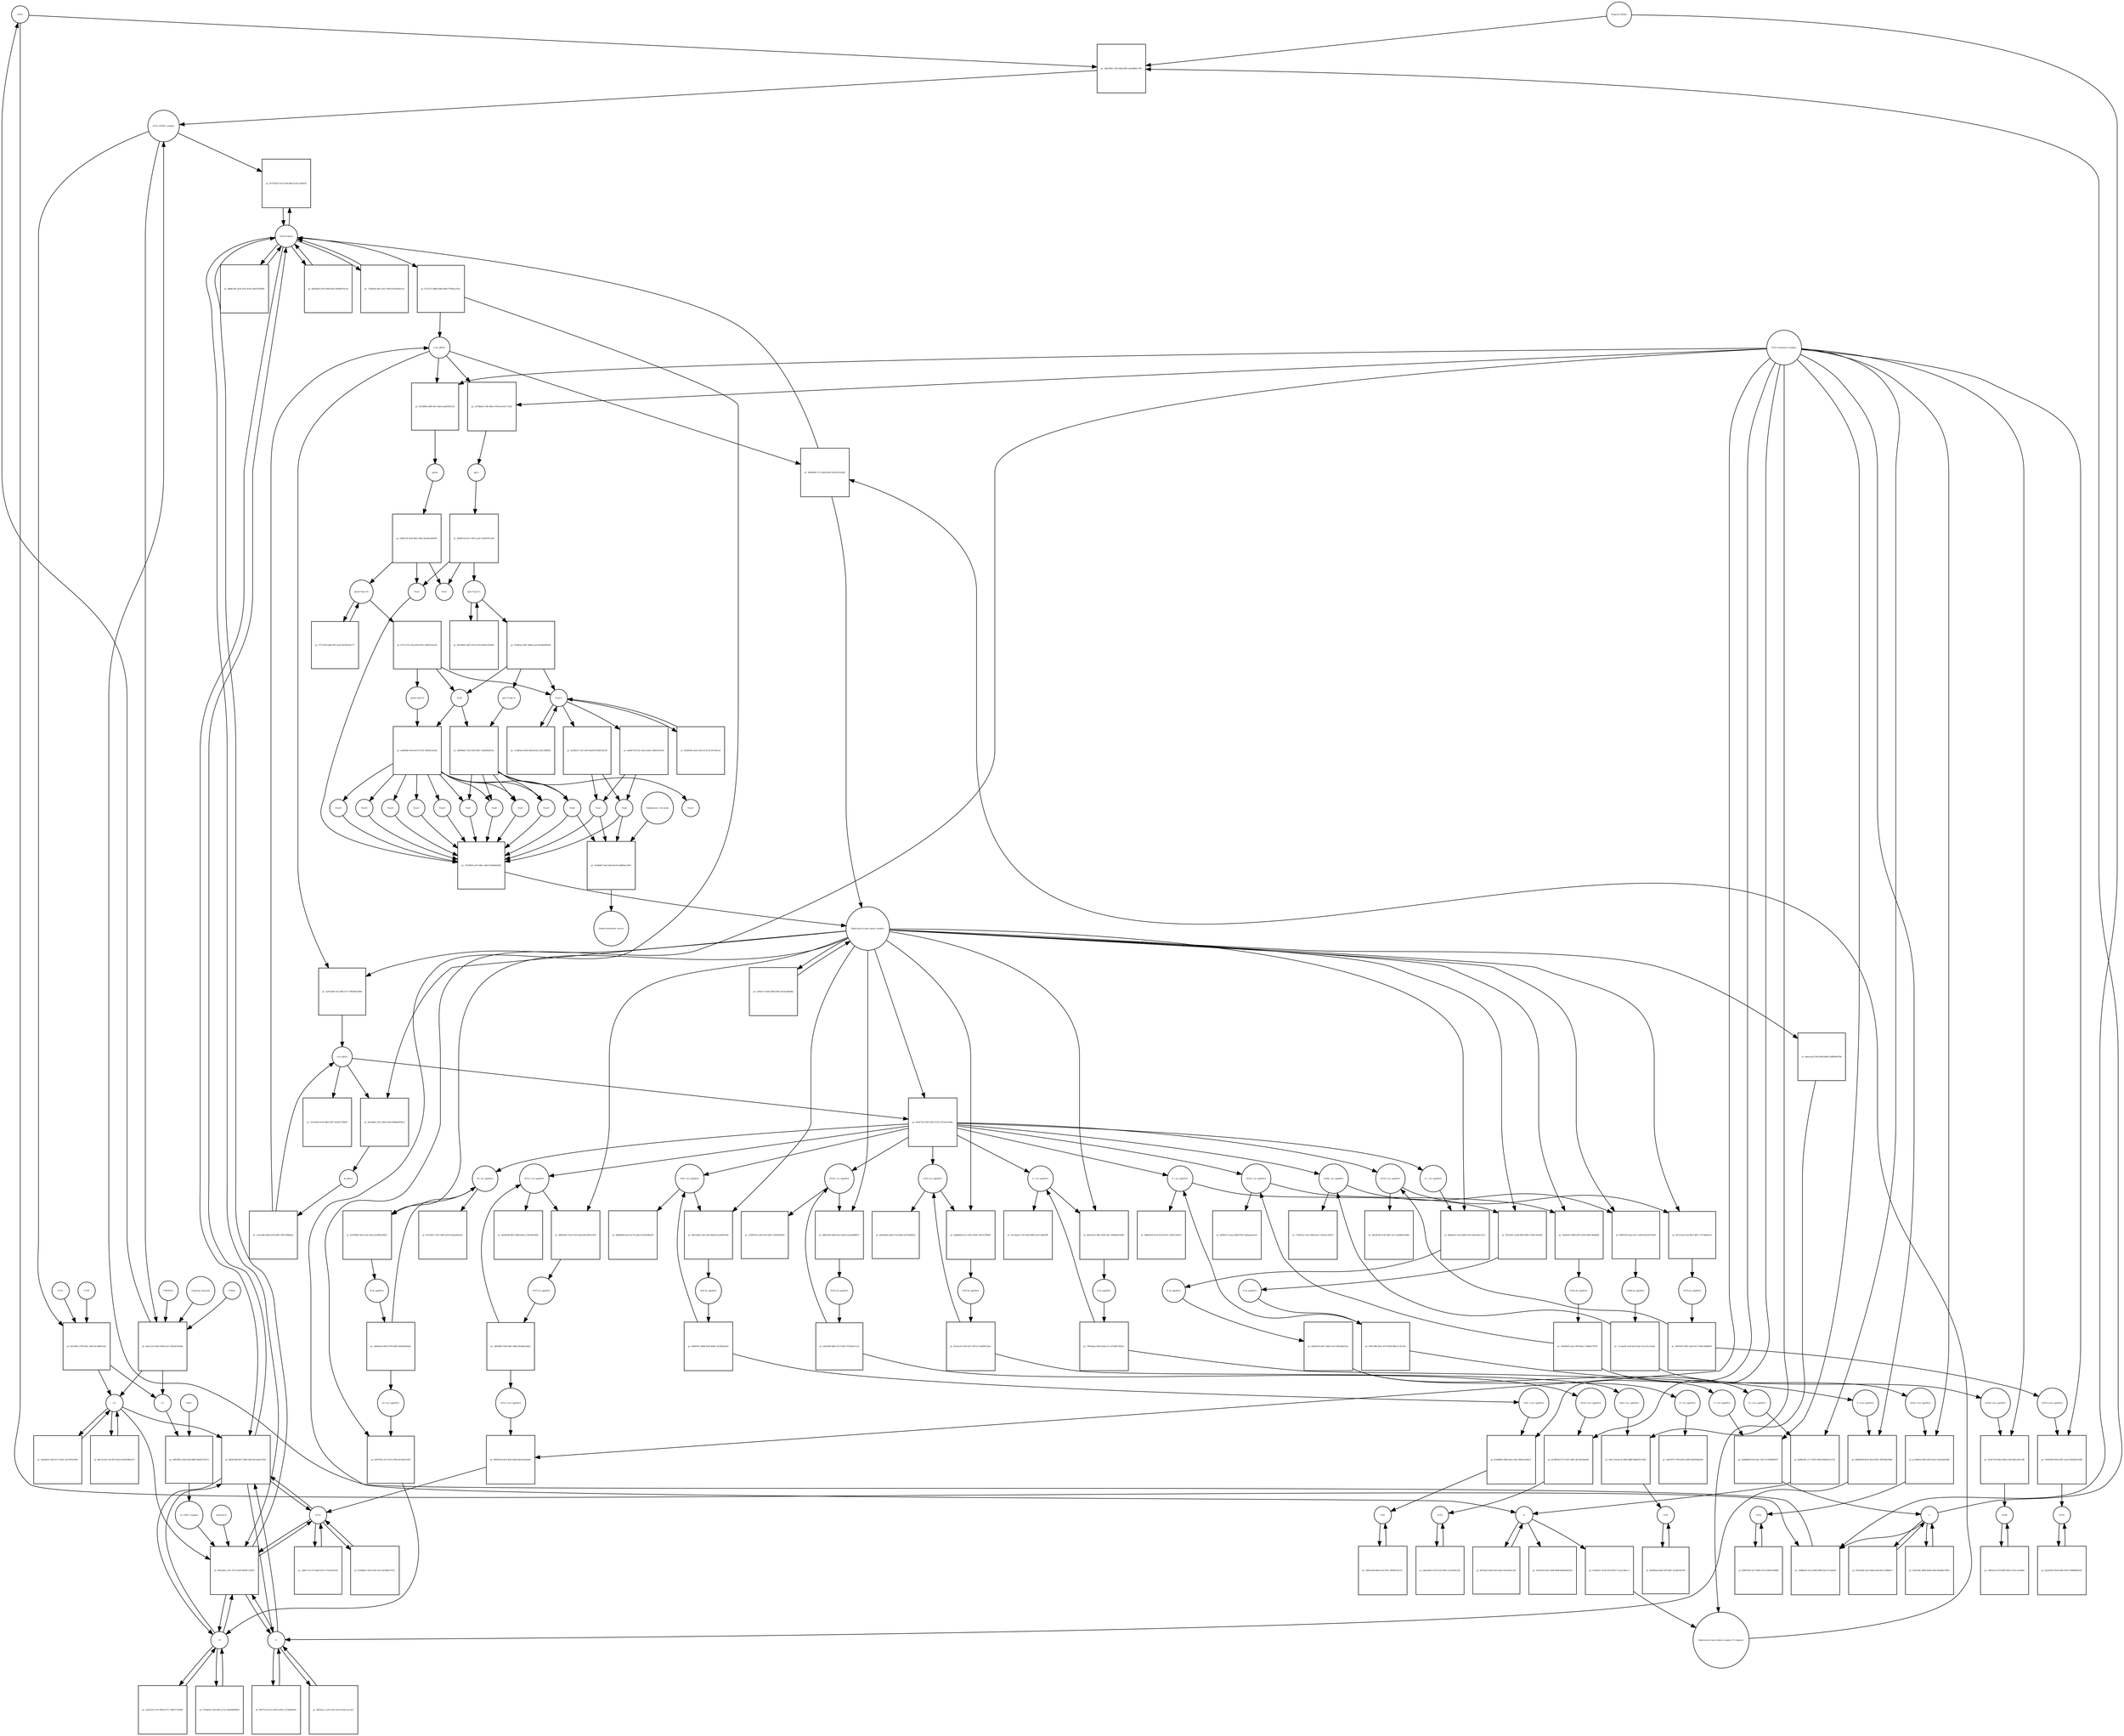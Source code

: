 strict digraph  {
ACE2 [annotation="", bipartite=0, cls=macromolecule, fontsize=4, label=ACE2, shape=circle];
"pr_5db31892-13b5-46bd-8f91-4ab5db65c789" [annotation="", bipartite=1, cls=process, fontsize=4, label="pr_5db31892-13b5-46bd-8f91-4ab5db65c789", shape=square];
"ACE2_SPIKE complex" [annotation="", bipartite=0, cls=complex, fontsize=4, label="ACE2_SPIKE complex", shape=circle];
"Heparan sulfate" [annotation="urn_miriam_obo.chebi_CHEBI%3A28815", bipartite=0, cls="simple chemical", fontsize=4, label="Heparan sulfate", shape=circle];
S [annotation=urn_miriam_uniprot_P0DTC2, bipartite=0, cls=macromolecule, fontsize=4, label=S, shape=circle];
Nucleocapsid [annotation="urn_miriam_obo.go_GO%3A0019013", bipartite=0, cls=complex, fontsize=4, label=Nucleocapsid, shape=circle];
"pr_437392e9-7e14-476d-b8a9-0cdc15e46cf4" [annotation="", bipartite=1, cls=process, fontsize=4, label="pr_437392e9-7e14-476d-b8a9-0cdc15e46cf4", shape=square];
"pr_f43c50b1-2799-4f4c-a4ff-83c28f5b7ae0" [annotation="", bipartite=1, cls=process, fontsize=4, label="pr_f43c50b1-2799-4f4c-a4ff-83c28f5b7ae0", shape=square];
S2 [annotation=urn_miriam_interpro_IPR002552, bipartite=0, cls=macromolecule, fontsize=4, label=S2, shape=circle];
CTSB [annotation="", bipartite=0, cls=macromolecule, fontsize=4, label=CTSB, shape=circle];
CTSL [annotation="", bipartite=0, cls=macromolecule, fontsize=4, label=CTSL, shape=circle];
S1 [annotation=urn_miriam_interpro_IPR002551, bipartite=0, cls=macromolecule, fontsize=4, label=S1, shape=circle];
"pr_74896a26-5e52-4949-9098-eba71ce44d39" [annotation="", bipartite=1, cls=process, fontsize=4, label="pr_74896a26-5e52-4949-9098-eba71ce44d39", shape=square];
"pr_039ce8ee-1207-4735-92e0-8909fc7292f5" [annotation="", bipartite=1, cls=process, fontsize=4, label="pr_039ce8ee-1207-4735-92e0-8909fc7292f5", shape=square];
cholesterol [annotation="urn_miriam_obo.chebi_CHEBI%3A16113", bipartite=0, cls="simple chemical", fontsize=4, label=cholesterol, shape=circle];
"S1_NRP1 complex" [annotation="", bipartite=0, cls=complex, fontsize=4, label="S1_NRP1 complex", shape=circle];
E [annotation=urn_miriam_uniprot_P0DTC4, bipartite=0, cls=macromolecule, fontsize=4, label=E, shape=circle];
M [annotation=urn_miriam_uniprot_P0DTC5, bipartite=0, cls=macromolecule, fontsize=4, label=M, shape=circle];
Orf7a [annotation=urn_miriam_uniprot_P0DTC7, bipartite=0, cls=macromolecule, fontsize=4, label=Orf7a, shape=circle];
"pr_f7e7cf73-4866-4f89-a84d-57f981ac67ec" [annotation="", bipartite=1, cls=process, fontsize=4, label="pr_f7e7cf73-4866-4f89-a84d-57f981ac67ec", shape=square];
"(+)ss gRNA" [annotation=urn_miriam_refseq_NC_045512, bipartite=0, cls="nucleic acid feature", fontsize=4, label="(+)ss gRNA", shape=circle];
N [annotation=urn_miriam_uniprot_P0DTC9, bipartite=0, cls="macromolecule multimer", fontsize=4, label=N, shape=circle];
"pr_6fd26285-a97d-4f69-b5d2-0f2bb9192c3d" [annotation="", bipartite=1, cls=process, fontsize=4, label="pr_6fd26285-a97d-4f69-b5d2-0f2bb9192c3d", shape=square];
"pr_715bf50e-6bf1-4a5c-9059-0cdf2dd5ecd1" [annotation="", bipartite=1, cls=process, fontsize=4, label="pr_715bf50e-6bf1-4a5c-9059-0cdf2dd5ecd1", shape=square];
"pr_361921d3-6021-484f-88d4-68efbe8f291e" [annotation="", bipartite=1, cls=process, fontsize=4, label="pr_361921d3-6021-484f-88d4-68efbe8f291e", shape=square];
"pr_f0f14aef-a954-45e5-b4a0-f03ea93ec1df" [annotation="", bipartite=1, cls=process, fontsize=4, label="pr_f0f14aef-a954-45e5-b4a0-f03ea93ec1df", shape=square];
"N (+)ss sgmRNA" [annotation=urn_miriam_ncbigene_43740575, bipartite=0, cls="nucleic acid feature", fontsize=4, label="N (+)ss sgmRNA", shape=circle];
"pr_b200a381-cc73-4d75-9b44-84df3ee1e125" [annotation="", bipartite=1, cls=process, fontsize=4, label="pr_b200a381-cc73-4d75-9b44-84df3ee1e125", shape=square];
"Host translation complex" [annotation="urn_miriam_obo.go_GO%3A0070992", bipartite=0, cls=complex, fontsize=4, label="Host translation complex", shape=circle];
"pr_9d8bc30a-3d79-432a-8c4d-1b053259f56f" [annotation="", bipartite=1, cls=process, fontsize=4, label="pr_9d8bc30a-3d79-432a-8c4d-1b053259f56f", shape=square];
"pr_92eac23a-5bb2-4658-adc5-450a4f1be94b" [annotation="", bipartite=1, cls=process, fontsize=4, label="pr_92eac23a-5bb2-4658-adc5-450a4f1be94b", shape=square];
FURIN [annotation="", bipartite=0, cls=macromolecule, fontsize=4, label=FURIN, shape=circle];
TMPRSS2 [annotation="", bipartite=0, cls=macromolecule, fontsize=4, label=TMPRSS2, shape=circle];
"Camostat mesylate" [annotation="urn_miriam_pubchem.compound_2536", bipartite=0, cls="simple chemical", fontsize=4, label="Camostat mesylate", shape=circle];
"pr_9eadad31-93af-417c-b03c-30c397b1e60f" [annotation="", bipartite=1, cls=process, fontsize=4, label="pr_9eadad31-93af-417c-b03c-30c397b1e60f", shape=square];
"Replication transcription complex_N oligomer" [annotation="", bipartite=0, cls=complex, fontsize=4, label="Replication transcription complex_N oligomer", shape=circle];
"pr_369d0ad0-3715-4b58-891f-d50214333a49" [annotation="", bipartite=1, cls=process, fontsize=4, label="pr_369d0ad0-3715-4b58-891f-d50214333a49", shape=square];
"Replication transcription complex" [annotation="", bipartite=0, cls=complex, fontsize=4, label="Replication transcription complex", shape=circle];
"pr_d424104b-9e37-4981-82ed-8e14a2cf15b3" [annotation="", bipartite=1, cls=process, fontsize=4, label="pr_d424104b-9e37-4981-82ed-8e14a2cf15b3", shape=square];
"pr_86c31c44-1c0f-4972-8a10-abf3556bc413" [annotation="", bipartite=1, cls=process, fontsize=4, label="pr_86c31c44-1c0f-4972-8a10-abf3556bc413", shape=square];
"pp1a Nsp3-11" [annotation=urn_miriam_uniprot_P0DTC1, bipartite=0, cls=macromolecule, fontsize=4, label="pp1a Nsp3-11", shape=circle];
"pr_053bf3a7-bdf7-4896-aaa4-64540a64f500" [annotation="", bipartite=1, cls=process, fontsize=4, label="pr_053bf3a7-bdf7-4896-aaa4-64540a64f500", shape=square];
"pp1a Nsp6-11" [annotation=urn_miriam_uniprot_P0DTC1, bipartite=0, cls=macromolecule, fontsize=4, label="pp1a Nsp6-11", shape=circle];
"Nsp3-4" [annotation="urn_miriam_ncbiprotein_YP_009725299|urn_miriam_ncbiprotein_YP_009725300", bipartite=0, cls=macromolecule, fontsize=4, label="Nsp3-4", shape=circle];
Nsp5 [annotation=urn_miriam_ncbiprotein_YP_009725301, bipartite=0, cls="macromolecule multimer", fontsize=4, label=Nsp5, shape=circle];
"Endoplasmic reticulum" [annotation="urn_miriam_obo.go_GO%3A0005783", bipartite=0, cls=complex, fontsize=4, label="Endoplasmic reticulum", shape=circle];
"pr_1f3db9d7-54af-4403-8e70-de6856a12947" [annotation="", bipartite=1, cls=process, fontsize=4, label="pr_1f3db9d7-54af-4403-8e70-de6856a12947", shape=square];
"Double-membrane vesicle" [annotation="urn_miriam_obo.go_GO%3A0039718", bipartite=0, cls=complex, fontsize=4, label="Double-membrane vesicle", shape=circle];
Nsp4 [annotation=urn_miriam_ncbiprotein_YP_009725300, bipartite=0, cls=macromolecule, fontsize=4, label=Nsp4, shape=circle];
Nsp3 [annotation=urn_miriam_ncbiprotein_YP_009725299, bipartite=0, cls=macromolecule, fontsize=4, label=Nsp3, shape=circle];
Nsp6 [annotation=urn_miriam_ncbiprotein_YP_009725302, bipartite=0, cls=macromolecule, fontsize=4, label=Nsp6, shape=circle];
"pr_b4c6b991-6697-4783-b318-d820c5f54491" [annotation="", bipartite=1, cls=process, fontsize=4, label="pr_b4c6b991-6697-4783-b318-d820c5f54491", shape=square];
"pr_643eb90e-9a5e-45fe-9c3f-9a516799ceef" [annotation="", bipartite=1, cls=process, fontsize=4, label="pr_643eb90e-9a5e-45fe-9c3f-9a516799ceef", shape=square];
"pp1ab Nsp3-16" [annotation=urn_miriam_uniprot_P0DTD1, bipartite=0, cls=macromolecule, fontsize=4, label="pp1ab Nsp3-16", shape=circle];
"pr_7f77cd28-6e8b-4ff3-ae4f-9b7d02e61177" [annotation="", bipartite=1, cls=process, fontsize=4, label="pr_7f77cd28-6e8b-4ff3-ae4f-9b7d02e61177", shape=square];
"pr_971c2733-1e9a-4f29-93e1-5dff19c0ca03" [annotation="", bipartite=1, cls=process, fontsize=4, label="pr_971c2733-1e9a-4f29-93e1-5dff19c0ca03", shape=square];
"pp1ab nsp6-16" [annotation=urn_miriam_uniprot_P0DTD1, bipartite=0, cls=macromolecule, fontsize=4, label="pp1ab nsp6-16", shape=circle];
"pr_e24e3222-e7ef-404b-b737-748b7171b064" [annotation="", bipartite=1, cls=process, fontsize=4, label="pr_e24e3222-e7ef-404b-b737-748b7171b064", shape=square];
"pr_f9075c61-611c-4435-ac86-c1c536bab816" [annotation="", bipartite=1, cls=process, fontsize=4, label="pr_f9075c61-611c-4435-ac86-c1c536bab816", shape=square];
"pr_f0416e8c-6068-4668-a644-083d66c359f5" [annotation="", bipartite=1, cls=process, fontsize=4, label="pr_f0416e8c-6068-4668-a644-083d66c359f5", shape=square];
"pr_f7eb4933-c9af-49cb-a71e-a0a604f80d59" [annotation="", bipartite=1, cls=process, fontsize=4, label="pr_f7eb4933-c9af-49cb-a71e-a0a604f80d59", shape=square];
"pr_9b03eecc-c241-4cbc-b3c9-dcdec5cac0e7" [annotation="", bipartite=1, cls=process, fontsize=4, label="pr_9b03eecc-c241-4cbc-b3c9-dcdec5cac0e7", shape=square];
"pr_f2b1624b-2a01-40de-bcfd-bd7c149480c7" [annotation="", bipartite=1, cls=process, fontsize=4, label="pr_f2b1624b-2a01-40de-bcfd-bd7c149480c7", shape=square];
"pr_cb0fc7c4-c57f-4ba9-8151-e74cef03d7ed" [annotation="", bipartite=1, cls=process, fontsize=4, label="pr_cb0fc7c4-c57f-4ba9-8151-e74cef03d7ed", shape=square];
Orf6 [annotation=urn_miriam_uniprot_P0DTC6, bipartite=0, cls=macromolecule, fontsize=4, label=Orf6, shape=circle];
"pr_3995aa9d-96fd-4ce0-87dc-386407e0a72c" [annotation="", bipartite=1, cls=process, fontsize=4, label="pr_3995aa9d-96fd-4ce0-87dc-386407e0a72c", shape=square];
Orf3a [annotation=urn_miriam_uniprot_P0DTC3, bipartite=0, cls=macromolecule, fontsize=4, label=Orf3a, shape=circle];
"pr_b0f697d8-3227-4f68-a578-e566a67b88df" [annotation="", bipartite=1, cls=process, fontsize=4, label="pr_b0f697d8-3227-4f68-a578-e566a67b88df", shape=square];
Orf8 [annotation=urn_miriam_uniprot_P0DTC8, bipartite=0, cls=macromolecule, fontsize=4, label=Orf8, shape=circle];
"pr_4b2d85ad-4d2f-42ff-8b07-b1edfcfb190f" [annotation="", bipartite=1, cls=process, fontsize=4, label="pr_4b2d85ad-4d2f-42ff-8b07-b1edfcfb190f", shape=square];
Orf9b [annotation=urn_miriam_uniprot_P0DTD2, bipartite=0, cls=macromolecule, fontsize=4, label=Orf9b, shape=circle];
"pr_7dffa0a2-6278-4083-9423-e301c22a046e" [annotation="", bipartite=1, cls=process, fontsize=4, label="pr_7dffa0a2-6278-4083-9423-e301c22a046e", shape=square];
Orf14 [annotation=urn_miriam_uniprot_P0DTD3, bipartite=0, cls=macromolecule, fontsize=4, label=Orf14, shape=circle];
"pr_ddea9582-e720-415f-90d3-c3163e9fc43b" [annotation="", bipartite=1, cls=process, fontsize=4, label="pr_ddea9582-e720-415f-90d3-c3163e9fc43b", shape=square];
Orf7b [annotation=urn_miriam_uniprot_P0DTD8, bipartite=0, cls=macromolecule, fontsize=4, label=Orf7b, shape=circle];
"pr_9a2b3016-05e8-438e-991b-7b968f883e81" [annotation="", bipartite=1, cls=process, fontsize=4, label="pr_9a2b3016-05e8-438e-991b-7b968f883e81", shape=square];
"pr_016884a7-1820-4105-921e-df38d0537072" [annotation="", bipartite=1, cls=process, fontsize=4, label="pr_016884a7-1820-4105-921e-df38d0537072", shape=square];
"M (+)ss sgmRNA" [annotation="", bipartite=0, cls="nucleic acid feature", fontsize=4, label="M (+)ss sgmRNA", shape=circle];
"pr_4eff7043-cb7c-41f1-b700-a67e6bc1fa65" [annotation="", bipartite=1, cls=process, fontsize=4, label="pr_4eff7043-cb7c-41f1-b700-a67e6bc1fa65", shape=square];
"E (+)ss sgmRNA" [annotation="", bipartite=0, cls="nucleic acid feature", fontsize=4, label="E (+)ss sgmRNA", shape=circle];
"pr_049d509d-6b33-46a3-8631-5897b9a29b4f" [annotation="", bipartite=1, cls=process, fontsize=4, label="pr_049d509d-6b33-46a3-8631-5897b9a29b4f", shape=square];
"S (+)ss sgmRNA" [annotation="", bipartite=0, cls="nucleic acid feature", fontsize=4, label="S (+)ss sgmRNA", shape=circle];
"pr_20a8bb69-f164-4dcc-8475-01369d4ff870" [annotation="", bipartite=1, cls=process, fontsize=4, label="pr_20a8bb69-f164-4dcc-8475-01369d4ff870", shape=square];
"Orf7a (+)ss sgmRNA" [annotation="", bipartite=0, cls="nucleic acid feature", fontsize=4, label="Orf7a (+)ss sgmRNA", shape=circle];
"pr_0f05b763-a625-4641-86ad-b0ee01a6a400" [annotation="", bipartite=1, cls=process, fontsize=4, label="pr_0f05b763-a625-4641-86ad-b0ee01a6a400", shape=square];
"Orf6  (+)ss sgmRNA" [annotation="", bipartite=0, cls="nucleic acid feature", fontsize=4, label="Orf6  (+)ss sgmRNA", shape=circle];
"pr_6cddf88e-e89b-45ae-a04c-89b3a105bec1" [annotation="", bipartite=1, cls=process, fontsize=4, label="pr_6cddf88e-e89b-45ae-a04c-89b3a105bec1", shape=square];
"Orf3a (+)ss sgmRNA" [annotation="", bipartite=0, cls="nucleic acid feature", fontsize=4, label="Orf3a (+)ss sgmRNA", shape=circle];
"pr_ec546d32-0d55-4f25-bc5e-252ae9dcf8a8" [annotation="", bipartite=1, cls=process, fontsize=4, label="pr_ec546d32-0d55-4f25-bc5e-252ae9dcf8a8", shape=square];
"Orf8 (+)ss sgmRNA" [annotation="", bipartite=0, cls="nucleic acid feature", fontsize=4, label="Orf8 (+)ss sgmRNA", shape=circle];
"pr_2de11c9a-bc22-40bf-9d88-508e832110d5" [annotation="", bipartite=1, cls=process, fontsize=4, label="pr_2de11c9a-bc22-40bf-9d88-508e832110d5", shape=square];
"Orf9b (+)ss sgmRNA" [annotation="", bipartite=0, cls="nucleic acid feature", fontsize=4, label="Orf9b (+)ss sgmRNA", shape=circle];
"pr_3a5b7725-85b3-4582-a104-d58ca49c10ff" [annotation="", bipartite=1, cls=process, fontsize=4, label="pr_3a5b7725-85b3-4582-a104-d58ca49c10ff", shape=square];
"Orf14 (+)ss sgmRNA" [annotation="", bipartite=0, cls="nucleic acid feature", fontsize=4, label="Orf14 (+)ss sgmRNA", shape=circle];
"pr_dc399243-f175-4247-9d01-de15d31ba04b" [annotation="", bipartite=1, cls=process, fontsize=4, label="pr_dc399243-f175-4247-9d01-de15d31ba04b", shape=square];
"Orf7b (+)ss sgmRNA" [annotation="", bipartite=0, cls="nucleic acid feature", fontsize=4, label="Orf7b (+)ss sgmRNA", shape=circle];
"pr_7e663628-916b-4387-aa55-d35300a16368" [annotation="", bipartite=1, cls=process, fontsize=4, label="pr_7e663628-916b-4387-aa55-d35300a16368", shape=square];
"(-)ss gRNA" [annotation=urn_miriam_refseq_NC_045512, bipartite=0, cls="nucleic acid feature", fontsize=4, label="(-)ss gRNA", shape=circle];
"pr_1521eb30-0c44-4dba-9997-9a3b13700487" [annotation="", bipartite=1, cls=process, fontsize=4, label="pr_1521eb30-0c44-4dba-9997-9a3b13700487", shape=square];
"pr_9c00a611-9e30-47fe-bf18-7e1a2ca6bcc3" [annotation="", bipartite=1, cls=process, fontsize=4, label="pr_9c00a611-9e30-47fe-bf18-7e1a2ca6bcc3", shape=square];
"pr_ae9103d6-1b13-4ff2-9171-9f82bf4e399d" [annotation="", bipartite=1, cls=process, fontsize=4, label="pr_ae9103d6-1b13-4ff2-9171-9f82bf4e399d", shape=square];
"M (-)ss sgmRNA" [annotation=urn_miriam_ncbigene_43740571, bipartite=0, cls="nucleic acid feature", fontsize=4, label="M (-)ss sgmRNA", shape=circle];
"pr_b7e52811-7b13-44f6-a616-92abe2f4aa01" [annotation="", bipartite=1, cls=process, fontsize=4, label="pr_b7e52811-7b13-44f6-a616-92abe2f4aa01", shape=square];
"E (-)ss sgmRNA" [annotation=urn_miriam_ncbigene_43740570, bipartite=0, cls="nucleic acid feature", fontsize=4, label="E (-)ss sgmRNA", shape=circle];
"pr_9b842a04-d37d-4120-997e-524f513509cf" [annotation="", bipartite=1, cls=process, fontsize=4, label="pr_9b842a04-d37d-4120-997e-524f513509cf", shape=square];
"S (-)ss sgmRNA" [annotation="", bipartite=0, cls="nucleic acid feature", fontsize=4, label="S (-)ss sgmRNA", shape=circle];
"pr_e0c26ad3-1144-4d36-8d8d-24a7c4bbf780" [annotation="", bipartite=1, cls=process, fontsize=4, label="pr_e0c26ad3-1144-4d36-8d8d-24a7c4bbf780", shape=square];
"Orf7a (-)ss sgmRNA" [annotation="", bipartite=0, cls="nucleic acid feature", fontsize=4, label="Orf7a (-)ss sgmRNA", shape=circle];
"pr_4d19b2d9-8f52-4d58-be4e-a72b930a3842" [annotation="", bipartite=1, cls=process, fontsize=4, label="pr_4d19b2d9-8f52-4d58-be4e-a72b930a3842", shape=square];
"Orf6 (-)ss sgmRNA" [annotation="", bipartite=0, cls="nucleic acid feature", fontsize=4, label="Orf6 (-)ss sgmRNA", shape=circle];
"pr_d6b884d0-bea0-4a70-aa0b-54145e98b328" [annotation="", bipartite=1, cls=process, fontsize=4, label="pr_d6b884d0-bea0-4a70-aa0b-54145e98b328", shape=square];
"Orf3a (-)ss sgmRNA" [annotation="", bipartite=0, cls="nucleic acid feature", fontsize=4, label="Orf3a (-)ss sgmRNA", shape=circle];
"pr_ed90e571-eeee-4868-878c-be6baaa5ec6f" [annotation="", bipartite=1, cls=process, fontsize=4, label="pr_ed90e571-eeee-4868-878c-be6baaa5ec6f", shape=square];
"Orf8 (-)ss sgmRNA" [annotation="", bipartite=0, cls="nucleic acid feature", fontsize=4, label="Orf8 (-)ss sgmRNA", shape=circle];
"pr_844e0dd4-aba8-47a6-8fa8-af1f23bd5fa5" [annotation="", bipartite=1, cls=process, fontsize=4, label="pr_844e0dd4-aba8-47a6-8fa8-af1f23bd5fa5", shape=square];
"Orf9b (-)ss sgmRNA" [annotation="", bipartite=0, cls="nucleic acid feature", fontsize=4, label="Orf9b (-)ss sgmRNA", shape=circle];
"pr_77a85321-c42e-494d-8ac1-23b1aec43427" [annotation="", bipartite=1, cls=process, fontsize=4, label="pr_77a85321-c42e-494d-8ac1-23b1aec43427", shape=square];
"Orf14 (-)ss sgmRNA" [annotation="", bipartite=0, cls="nucleic acid feature", fontsize=4, label="Orf14 (-)ss sgmRNA", shape=circle];
"pr_a7b6b70e-ec94-4e5f-b2fb-7e40b1fbf285" [annotation="", bipartite=1, cls=process, fontsize=4, label="pr_a7b6b70e-ec94-4e5f-b2fb-7e40b1fbf285", shape=square];
"Orf7b (-)ss sgmRNA" [annotation="", bipartite=0, cls="nucleic acid feature", fontsize=4, label="Orf7b (-)ss sgmRNA", shape=circle];
"pr_38a39c68-5c46-4481-a1fc-6a4584e52d64" [annotation="", bipartite=1, cls=process, fontsize=4, label="pr_38a39c68-5c46-4481-a1fc-6a4584e52d64", shape=square];
"pr_dae4b8ae-352c-40a4-83a4-df9b4d5f3bcd" [annotation="", bipartite=1, cls=process, fontsize=4, label="pr_dae4b8ae-352c-40a4-83a4-df9b4d5f3bcd", shape=square];
"ds gRNA" [annotation=urn_miriam_refseq_NC_045512, bipartite=0, cls="nucleic acid feature", fontsize=4, label="ds gRNA", shape=circle];
"pr_fe978008-7d1b-412a-93a4-24c896359b57" [annotation="", bipartite=1, cls=process, fontsize=4, label="pr_fe978008-7d1b-412a-93a4-24c896359b57", shape=square];
"M ds sgmRNA" [annotation="", bipartite=0, cls="nucleic acid feature", fontsize=4, label="M ds sgmRNA", shape=circle];
"pr_90255b1c-ba28-4f92-8942-73841c901fd9" [annotation="", bipartite=1, cls=process, fontsize=4, label="pr_90255b1c-ba28-4f92-8942-73841c901fd9", shape=square];
"E ds sgmRNA" [annotation="", bipartite=0, cls="nucleic acid feature", fontsize=4, label="E ds sgmRNA", shape=circle];
"pr_b6c8c022-38e2-405f-a9ec-946db62169d2" [annotation="", bipartite=1, cls=process, fontsize=4, label="pr_b6c8c022-38e2-405f-a9ec-946db62169d2", shape=square];
"S ds sgmRNA" [annotation="", bipartite=0, cls="nucleic acid feature", fontsize=4, label="S ds sgmRNA", shape=circle];
"pr_480835d3-70cb-4103-9dad-8b138031e950" [annotation="", bipartite=1, cls=process, fontsize=4, label="pr_480835d3-70cb-4103-9dad-8b138031e950", shape=square];
"Orf7a ds sgmRNA" [annotation="", bipartite=0, cls="nucleic acid feature", fontsize=4, label="Orf7a ds sgmRNA", shape=circle];
"pr_4821da4b-134e-4efa-8d48-fe1ad549534b" [annotation="", bipartite=1, cls=process, fontsize=4, label="pr_4821da4b-134e-4efa-8d48-fe1ad549534b", shape=square];
"Orf6 ds sgmRNA" [annotation="", bipartite=0, cls="nucleic acid feature", fontsize=4, label="Orf6 ds sgmRNA", shape=circle];
"pr_35febc83-4098-4870-9250-d6d574b6b6df" [annotation="", bipartite=1, cls=process, fontsize=4, label="pr_35febc83-4098-4870-9250-d6d574b6b6df", shape=square];
"Orf3a ds sgmRNA" [annotation="", bipartite=0, cls="nucleic acid feature", fontsize=4, label="Orf3a ds sgmRNA", shape=circle];
"pr_ebddb4b2-bc15-4b3c-9b34-7bb7527f6b87" [annotation="", bipartite=1, cls=process, fontsize=4, label="pr_ebddb4b2-bc15-4b3c-9b34-7bb7527f6b87", shape=square];
"Orf8 ds sgmRNA" [annotation="", bipartite=0, cls="nucleic acid feature", fontsize=4, label="Orf8 ds sgmRNA", shape=circle];
"pr_00687b3f-e0aa-4e17-a606-fdcd3f750506" [annotation="", bipartite=1, cls=process, fontsize=4, label="pr_00687b3f-e0aa-4e17-a606-fdcd3f750506", shape=square];
"Orf9b ds sgmRNA" [annotation="", bipartite=0, cls="nucleic acid feature", fontsize=4, label="Orf9b ds sgmRNA", shape=circle];
"pr_66bf1094-deb8-44ce-8e60-5aa26b9d85f7" [annotation="", bipartite=1, cls=process, fontsize=4, label="pr_66bf1094-deb8-44ce-8e60-5aa26b9d85f7", shape=square];
"Orf14 ds sgmRNA" [annotation="", bipartite=0, cls="nucleic acid feature", fontsize=4, label="Orf14 ds sgmRNA", shape=circle];
"pr_bf15123e-fcb9-48a5-8f01-7cf73b406caf" [annotation="", bipartite=1, cls=process, fontsize=4, label="pr_bf15123e-fcb9-48a5-8f01-7cf73b406caf", shape=square];
"Orf7b ds sgmRNA" [annotation="", bipartite=0, cls="nucleic acid feature", fontsize=4, label="Orf7b ds sgmRNA", shape=circle];
"pr_cea4cdbf-fa8b-4c48-a660-1987330d66aa" [annotation="", bipartite=1, cls=process, fontsize=4, label="pr_cea4cdbf-fa8b-4c48-a660-1987330d66aa", shape=square];
"pr_ef600aa6-d9c6-4730-b000-e4d6284ef0e8" [annotation="", bipartite=1, cls=process, fontsize=4, label="pr_ef600aa6-d9c6-4730-b000-e4d6284ef0e8", shape=square];
"pr_b95e79fb-0001-4379-9ef9-886a71c8c53d" [annotation="", bipartite=1, cls=process, fontsize=4, label="pr_b95e79fb-0001-4379-9ef9-886a71c8c53d", shape=square];
"pr_7093aaba-042f-4add-a1c2-d73d917693a1" [annotation="", bipartite=1, cls=process, fontsize=4, label="pr_7093aaba-042f-4add-a1c2-d73d917693a1", shape=square];
"pr_540548b7-b3fb-4df1-b48b-9fea8b5cbbd2" [annotation="", bipartite=1, cls=process, fontsize=4, label="pr_540548b7-b3fb-4df1-b48b-9fea8b5cbbd2", shape=square];
"pr_d3b6078c-d608-4e62-804b-14cfd5baa632" [annotation="", bipartite=1, cls=process, fontsize=4, label="pr_d3b6078c-d608-4e62-804b-14cfd5baa632", shape=square];
"pr_79a64605-aa0c-4f59-8fa2-7e9db4176d70" [annotation="", bipartite=1, cls=process, fontsize=4, label="pr_79a64605-aa0c-4f59-8fa2-7e9db4176d70", shape=square];
"pr_64cbec5f-1b59-4e71-897d-11e466672ab2" [annotation="", bipartite=1, cls=process, fontsize=4, label="pr_64cbec5f-1b59-4e71-897d-11e466672ab2", shape=square];
"pr_71cabcfb-ee38-4a7d-bab1-4cec91c32aa9" [annotation="", bipartite=1, cls=process, fontsize=4, label="pr_71cabcfb-ee38-4a7d-bab1-4cec91c32aa9", shape=square];
"pr_ede9efdf-882e-4273-841f-7f333a0c1ccb" [annotation="", bipartite=1, cls=process, fontsize=4, label="pr_ede9efdf-882e-4273-841f-7f333a0c1ccb", shape=square];
"pr_3b97b07e-b9f1-4de9-9a72-9f0e1dfd0894" [annotation="", bipartite=1, cls=process, fontsize=4, label="pr_3b97b07e-b9f1-4de9-9a72-9f0e1dfd0894", shape=square];
"N  (-)ss sgmRNA" [annotation=urn_miriam_ncbigene_43740575, bipartite=0, cls="nucleic acid feature", fontsize=4, label="N  (-)ss sgmRNA", shape=circle];
"pr_b83baef3-c01d-4b96-a555-68ecb82c12c4" [annotation="", bipartite=1, cls=process, fontsize=4, label="pr_b83baef3-c01d-4b96-a555-68ecb82c12c4", shape=square];
"N ds sgmRNA" [annotation="", bipartite=0, cls="nucleic acid feature", fontsize=4, label="N ds sgmRNA", shape=circle];
"pr_ebb43254-2b07-4466-ac03-f282e84a012e" [annotation="", bipartite=1, cls=process, fontsize=4, label="pr_ebb43254-2b07-4466-ac03-f282e84a012e", shape=square];
"N (-)ss sgmRNA" [annotation="", bipartite=0, cls="nucleic acid feature", fontsize=4, label="N (-)ss sgmRNA", shape=circle];
pp1ab [annotation=urn_miriam_uniprot_P0DTD1, bipartite=0, cls=macromolecule, fontsize=4, label=pp1ab, shape=circle];
"pr_1bd3fc56-3e04-4661-985a-b0ad5c8d0390" [annotation="", bipartite=1, cls=process, fontsize=4, label="pr_1bd3fc56-3e04-4661-985a-b0ad5c8d0390", shape=square];
Nsp2 [annotation=urn_miriam_ncbiprotein_YP_009725298, bipartite=0, cls=macromolecule, fontsize=4, label=Nsp2, shape=circle];
Nsp1 [annotation=urn_miriam_ncbiprotein_YP_009725297, bipartite=0, cls=macromolecule, fontsize=4, label=Nsp1, shape=circle];
pp1a [annotation=urn_miriam_uniprot_P0DTC1, bipartite=0, cls=macromolecule, fontsize=4, label=pp1a, shape=circle];
"pr_9de9b7a6-8a71-4f33-aee6-c463b787ce8a" [annotation="", bipartite=1, cls=process, fontsize=4, label="pr_9de9b7a6-8a71-4f33-aee6-c463b787ce8a", shape=square];
"pr_1ca663a4-2d58-448f-b63b-e22fc59fd692" [annotation="", bipartite=1, cls=process, fontsize=4, label="pr_1ca663a4-2d58-448f-b63b-e22fc59fd692", shape=square];
"pr_da48f739-0c4e-429e-b3d4-518fb5c03e2d" [annotation="", bipartite=1, cls=process, fontsize=4, label="pr_da48f739-0c4e-429e-b3d4-518fb5c03e2d", shape=square];
"pr_9e2fde47-c39c-4b76-ba99-6376bf23fc09" [annotation="", bipartite=1, cls=process, fontsize=4, label="pr_9e2fde47-c39c-4b76-ba99-6376bf23fc09", shape=square];
"pr_ad909daf-7203-492f-9d52-7da95d026c4e" [annotation="", bipartite=1, cls=process, fontsize=4, label="pr_ad909daf-7203-492f-9d52-7da95d026c4e", shape=square];
Nsp7 [annotation=urn_miriam_ncbiprotein_YP_009725303, bipartite=0, cls=macromolecule, fontsize=4, label=Nsp7, shape=circle];
Nsp8 [annotation=urn_miriam_ncbiprotein_YP_009725304, bipartite=0, cls=macromolecule, fontsize=4, label=Nsp8, shape=circle];
Nsp9 [annotation=urn_miriam_ncbiprotein_YP_009725305, bipartite=0, cls=macromolecule, fontsize=4, label=Nsp9, shape=circle];
Nsp10 [annotation=urn_miriam_ncbiprotein_YP_009725306, bipartite=0, cls=macromolecule, fontsize=4, label=Nsp10, shape=circle];
Nsp11 [annotation=urn_miriam_ncbiprotein_YP_009725312, bipartite=0, cls=macromolecule, fontsize=4, label=Nsp11, shape=circle];
"pr_a846f0de-9c84-4d75-9729-7bf49a53ac8a" [annotation="", bipartite=1, cls=process, fontsize=4, label="pr_a846f0de-9c84-4d75-9729-7bf49a53ac8a", shape=square];
Nsp13 [annotation=urn_miriam_ncbiprotein_YP_009725308, bipartite=0, cls=macromolecule, fontsize=4, label=Nsp13, shape=circle];
Nsp12 [annotation=urn_miriam_ncbiprotein_YP_009725307, bipartite=0, cls=macromolecule, fontsize=4, label=Nsp12, shape=circle];
Nsp16 [annotation=urn_miriam_ncbiprotein_YP_009725311, bipartite=0, cls=macromolecule, fontsize=4, label=Nsp16, shape=circle];
Nsp15 [annotation=urn_miriam_ncbiprotein_YP_009725310, bipartite=0, cls=macromolecule, fontsize=4, label=Nsp15, shape=circle];
Nsp14 [annotation=urn_miriam_ncbiprotein_YP_009725309, bipartite=0, cls=macromolecule, fontsize=4, label=Nsp14, shape=circle];
"pr_7457f600-a767-49bc-af8d-f12846945fd0" [annotation="", bipartite=1, cls=process, fontsize=4, label="pr_7457f600-a767-49bc-af8d-f12846945fd0", shape=square];
"pr_a2746b2d-1180-460e-9796-ba7eb1717ab1" [annotation="", bipartite=1, cls=process, fontsize=4, label="pr_a2746b2d-1180-460e-9796-ba7eb1717ab1", shape=square];
"pr_337d4882-48f0-4f27-b6e9-aabff2925cf0" [annotation="", bipartite=1, cls=process, fontsize=4, label="pr_337d4882-48f0-4f27-b6e9-aabff2925cf0", shape=square];
"pr_3a81d707-f794-4a82-a689-634ef9d9a285" [annotation="", bipartite=1, cls=process, fontsize=4, label="pr_3a81d707-f794-4a82-a689-634ef9d9a285", shape=square];
"pr_a19be7c5-f6d4-484f-876b-24c62c8bb0be" [annotation="", bipartite=1, cls=process, fontsize=4, label="pr_a19be7c5-f6d4-484f-876b-24c62c8bb0be", shape=square];
"pr_d4ecee2e-f358-400d-800d-1bdff8409780" [annotation="", bipartite=1, cls=process, fontsize=4, label="pr_d4ecee2e-f358-400d-800d-1bdff8409780", shape=square];
"pr_936d7141-0591-4f42-9e52-cd73ee1e03be" [annotation="", bipartite=1, cls=process, fontsize=4, label="pr_936d7141-0591-4f42-9e52-cd73ee1e03be", shape=square];
"pr_e6fb78f5-a340-4544-bf8b-5d6cfb703a72" [annotation="", bipartite=1, cls=process, fontsize=4, label="pr_e6fb78f5-a340-4544-bf8b-5d6cfb703a72", shape=square];
NRP1 [annotation="", bipartite=0, cls=macromolecule, fontsize=4, label=NRP1, shape=circle];
ACE2 -> "pr_5db31892-13b5-46bd-8f91-4ab5db65c789"  [annotation="", interaction_type=consumption];
ACE2 -> "pr_74896a26-5e52-4949-9098-eba71ce44d39"  [annotation="", interaction_type=consumption];
"pr_5db31892-13b5-46bd-8f91-4ab5db65c789" -> "ACE2_SPIKE complex"  [annotation="", interaction_type=production];
"ACE2_SPIKE complex" -> "pr_437392e9-7e14-476d-b8a9-0cdc15e46cf4"  [annotation="urn_miriam_pubmed_32142651|urn_miriam_pubmed_32094589|urn_miriam_taxonomy_2697049", interaction_type=stimulation];
"ACE2_SPIKE complex" -> "pr_f43c50b1-2799-4f4c-a4ff-83c28f5b7ae0"  [annotation="", interaction_type=consumption];
"ACE2_SPIKE complex" -> "pr_92eac23a-5bb2-4658-adc5-450a4f1be94b"  [annotation="", interaction_type=consumption];
"Heparan sulfate" -> "pr_5db31892-13b5-46bd-8f91-4ab5db65c789"  [annotation="urn_miriam_pubmed_32142651|urn_miriam_pubmed_32094589|urn_miriam_taxonomy_2697049|urn_miriam_pubmed_32970989", interaction_type=stimulation];
"Heparan sulfate" -> "pr_74896a26-5e52-4949-9098-eba71ce44d39"  [annotation="urn_miriam_pubmed_32142651|urn_miriam_pubmed_32094589|urn_miriam_taxonomy_2697049|urn_miriam_pubmed_32155444|urn_miriam_pubmed_32970989", interaction_type=stimulation];
S -> "pr_5db31892-13b5-46bd-8f91-4ab5db65c789"  [annotation="", interaction_type=consumption];
S -> "pr_74896a26-5e52-4949-9098-eba71ce44d39"  [annotation="", interaction_type=consumption];
S -> "pr_f0416e8c-6068-4668-a644-083d66c359f5"  [annotation="", interaction_type=consumption];
S -> "pr_f2b1624b-2a01-40de-bcfd-bd7c149480c7"  [annotation="", interaction_type=consumption];
Nucleocapsid -> "pr_437392e9-7e14-476d-b8a9-0cdc15e46cf4"  [annotation="", interaction_type=consumption];
Nucleocapsid -> "pr_039ce8ee-1207-4735-92e0-8909fc7292f5"  [annotation="", interaction_type=consumption];
Nucleocapsid -> "pr_f7e7cf73-4866-4f89-a84d-57f981ac67ec"  [annotation="", interaction_type=consumption];
Nucleocapsid -> "pr_6fd26285-a97d-4f69-b5d2-0f2bb9192c3d"  [annotation="", interaction_type=consumption];
Nucleocapsid -> "pr_715bf50e-6bf1-4a5c-9059-0cdf2dd5ecd1"  [annotation="", interaction_type=consumption];
Nucleocapsid -> "pr_9d8bc30a-3d79-432a-8c4d-1b053259f56f"  [annotation="", interaction_type=consumption];
Nucleocapsid -> "pr_d424104b-9e37-4981-82ed-8e14a2cf15b3"  [annotation="", interaction_type=consumption];
"pr_437392e9-7e14-476d-b8a9-0cdc15e46cf4" -> Nucleocapsid  [annotation="", interaction_type=production];
"pr_f43c50b1-2799-4f4c-a4ff-83c28f5b7ae0" -> S2  [annotation="", interaction_type=production];
"pr_f43c50b1-2799-4f4c-a4ff-83c28f5b7ae0" -> S1  [annotation="", interaction_type=production];
S2 -> "pr_039ce8ee-1207-4735-92e0-8909fc7292f5"  [annotation="urn_miriam_pubmed_32142651|urn_miriam_pubmed_32094589|urn_miriam_pubmed_32047258|urn_miriam_taxonomy_2697049|urn_miriam_pubmed_32944968", interaction_type=stimulation];
S2 -> "pr_9eadad31-93af-417c-b03c-30c397b1e60f"  [annotation="", interaction_type=consumption];
S2 -> "pr_d424104b-9e37-4981-82ed-8e14a2cf15b3"  [annotation="urn_miriam_pubmed_32142651|urn_miriam_pubmed_32047258|urn_miriam_taxonomy_2697049", interaction_type=stimulation];
S2 -> "pr_86c31c44-1c0f-4972-8a10-abf3556bc413"  [annotation="", interaction_type=consumption];
CTSB -> "pr_f43c50b1-2799-4f4c-a4ff-83c28f5b7ae0"  [annotation="urn_miriam_pubmed_32142651|urn_miriam_taxonomy_2697049", interaction_type=catalysis];
CTSL -> "pr_f43c50b1-2799-4f4c-a4ff-83c28f5b7ae0"  [annotation="urn_miriam_pubmed_32142651|urn_miriam_taxonomy_2697049", interaction_type=catalysis];
S1 -> "pr_e6fb78f5-a340-4544-bf8b-5d6cfb703a72"  [annotation="", interaction_type=consumption];
"pr_74896a26-5e52-4949-9098-eba71ce44d39" -> "ACE2_SPIKE complex"  [annotation="", interaction_type=production];
"pr_039ce8ee-1207-4735-92e0-8909fc7292f5" -> Nucleocapsid  [annotation="", interaction_type=production];
"pr_039ce8ee-1207-4735-92e0-8909fc7292f5" -> E  [annotation="", interaction_type=production];
"pr_039ce8ee-1207-4735-92e0-8909fc7292f5" -> M  [annotation="", interaction_type=production];
"pr_039ce8ee-1207-4735-92e0-8909fc7292f5" -> Orf7a  [annotation="", interaction_type=production];
cholesterol -> "pr_039ce8ee-1207-4735-92e0-8909fc7292f5"  [annotation="urn_miriam_pubmed_32142651|urn_miriam_pubmed_32094589|urn_miriam_pubmed_32047258|urn_miriam_taxonomy_2697049|urn_miriam_pubmed_32944968", interaction_type=stimulation];
"S1_NRP1 complex" -> "pr_039ce8ee-1207-4735-92e0-8909fc7292f5"  [annotation="urn_miriam_pubmed_32142651|urn_miriam_pubmed_32094589|urn_miriam_pubmed_32047258|urn_miriam_taxonomy_2697049|urn_miriam_pubmed_32944968", interaction_type=stimulation];
E -> "pr_039ce8ee-1207-4735-92e0-8909fc7292f5"  [annotation="", interaction_type=consumption];
E -> "pr_d424104b-9e37-4981-82ed-8e14a2cf15b3"  [annotation="", interaction_type=consumption];
E -> "pr_f9075c61-611c-4435-ac86-c1c536bab816"  [annotation="", interaction_type=consumption];
E -> "pr_9b03eecc-c241-4cbc-b3c9-dcdec5cac0e7"  [annotation="", interaction_type=consumption];
M -> "pr_039ce8ee-1207-4735-92e0-8909fc7292f5"  [annotation="", interaction_type=consumption];
M -> "pr_d424104b-9e37-4981-82ed-8e14a2cf15b3"  [annotation="", interaction_type=consumption];
M -> "pr_e24e3222-e7ef-404b-b737-748b7171b064"  [annotation="", interaction_type=consumption];
M -> "pr_f7eb4933-c9af-49cb-a71e-a0a604f80d59"  [annotation="", interaction_type=consumption];
Orf7a -> "pr_039ce8ee-1207-4735-92e0-8909fc7292f5"  [annotation="", interaction_type=consumption];
Orf7a -> "pr_d424104b-9e37-4981-82ed-8e14a2cf15b3"  [annotation="", interaction_type=consumption];
Orf7a -> "pr_cb0fc7c4-c57f-4ba9-8151-e74cef03d7ed"  [annotation="", interaction_type=consumption];
Orf7a -> "pr_016884a7-1820-4105-921e-df38d0537072"  [annotation="", interaction_type=consumption];
"pr_f7e7cf73-4866-4f89-a84d-57f981ac67ec" -> "(+)ss gRNA"  [annotation="", interaction_type=production];
"pr_f7e7cf73-4866-4f89-a84d-57f981ac67ec" -> N  [annotation="", interaction_type=production];
"(+)ss gRNA" -> "pr_369d0ad0-3715-4b58-891f-d50214333a49"  [annotation="", interaction_type=consumption];
"(+)ss gRNA" -> "pr_ae9103d6-1b13-4ff2-9171-9f82bf4e399d"  [annotation="", interaction_type=consumption];
"(+)ss gRNA" -> "pr_a2746b2d-1180-460e-9796-ba7eb1717ab1"  [annotation="", interaction_type=consumption];
"(+)ss gRNA" -> "pr_337d4882-48f0-4f27-b6e9-aabff2925cf0"  [annotation="", interaction_type=consumption];
N -> "pr_361921d3-6021-484f-88d4-68efbe8f291e"  [annotation="", interaction_type=consumption];
N -> "pr_f0f14aef-a954-45e5-b4a0-f03ea93ec1df"  [annotation="", interaction_type=consumption];
N -> "pr_9c00a611-9e30-47fe-bf18-7e1a2ca6bcc3"  [annotation="", interaction_type=consumption];
"pr_6fd26285-a97d-4f69-b5d2-0f2bb9192c3d" -> Nucleocapsid  [annotation="", interaction_type=production];
"pr_715bf50e-6bf1-4a5c-9059-0cdf2dd5ecd1" -> Nucleocapsid  [annotation="", interaction_type=production];
"pr_f0f14aef-a954-45e5-b4a0-f03ea93ec1df" -> N  [annotation="", interaction_type=production];
"N (+)ss sgmRNA" -> "pr_b200a381-cc73-4d75-9b44-84df3ee1e125"  [annotation="", interaction_type=consumption];
"pr_b200a381-cc73-4d75-9b44-84df3ee1e125" -> N  [annotation="", interaction_type=production];
"Host translation complex" -> "pr_b200a381-cc73-4d75-9b44-84df3ee1e125"  [annotation="", interaction_type="necessary stimulation"];
"Host translation complex" -> "pr_4eff7043-cb7c-41f1-b700-a67e6bc1fa65"  [annotation="urn_miriam_pubmed_31226023|urn_miriam_pubmed_27712623", interaction_type="necessary stimulation"];
"Host translation complex" -> "pr_049d509d-6b33-46a3-8631-5897b9a29b4f"  [annotation="urn_miriam_pubmed_31226023|urn_miriam_pubmed_27712623", interaction_type="necessary stimulation"];
"Host translation complex" -> "pr_20a8bb69-f164-4dcc-8475-01369d4ff870"  [annotation="urn_miriam_pubmed_31226023|urn_miriam_pubmed_27712623", interaction_type="necessary stimulation"];
"Host translation complex" -> "pr_0f05b763-a625-4641-86ad-b0ee01a6a400"  [annotation="urn_miriam_pubmed_31226023|urn_miriam_pubmed_27712623", interaction_type="necessary stimulation"];
"Host translation complex" -> "pr_6cddf88e-e89b-45ae-a04c-89b3a105bec1"  [annotation="urn_miriam_pubmed_31226023|urn_miriam_pubmed_27712623", interaction_type="necessary stimulation"];
"Host translation complex" -> "pr_ec546d32-0d55-4f25-bc5e-252ae9dcf8a8"  [annotation="urn_miriam_pubmed_31226023|urn_miriam_pubmed_27712623", interaction_type="necessary stimulation"];
"Host translation complex" -> "pr_2de11c9a-bc22-40bf-9d88-508e832110d5"  [annotation="urn_miriam_pubmed_31226023|urn_miriam_pubmed_27712623", interaction_type="necessary stimulation"];
"Host translation complex" -> "pr_3a5b7725-85b3-4582-a104-d58ca49c10ff"  [annotation="urn_miriam_pubmed_31226023|urn_miriam_pubmed_27712623", interaction_type="necessary stimulation"];
"Host translation complex" -> "pr_dc399243-f175-4247-9d01-de15d31ba04b"  [annotation="urn_miriam_pubmed_31226023|urn_miriam_pubmed_27712623", interaction_type="necessary stimulation"];
"Host translation complex" -> "pr_7e663628-916b-4387-aa55-d35300a16368"  [annotation="urn_miriam_pubmed_31226023|urn_miriam_pubmed_27712623", interaction_type="necessary stimulation"];
"Host translation complex" -> "pr_a2746b2d-1180-460e-9796-ba7eb1717ab1"  [annotation="urn_miriam_pubmed_31226023|urn_miriam_pubmed_27712623", interaction_type="necessary stimulation"];
"Host translation complex" -> "pr_337d4882-48f0-4f27-b6e9-aabff2925cf0"  [annotation="urn_miriam_pubmed_31226023|urn_miriam_pubmed_27712623", interaction_type="necessary stimulation"];
"pr_9d8bc30a-3d79-432a-8c4d-1b053259f56f" -> Nucleocapsid  [annotation="", interaction_type=production];
"pr_92eac23a-5bb2-4658-adc5-450a4f1be94b" -> S2  [annotation="", interaction_type=production];
"pr_92eac23a-5bb2-4658-adc5-450a4f1be94b" -> ACE2  [annotation="", interaction_type=production];
"pr_92eac23a-5bb2-4658-adc5-450a4f1be94b" -> S1  [annotation="", interaction_type=production];
FURIN -> "pr_92eac23a-5bb2-4658-adc5-450a4f1be94b"  [annotation="urn_miriam_pubmed_32142651|urn_miriam_pubmed_32362314|urn_miriam_taxonomy_2697049", interaction_type=catalysis];
TMPRSS2 -> "pr_92eac23a-5bb2-4658-adc5-450a4f1be94b"  [annotation="urn_miriam_pubmed_32142651|urn_miriam_pubmed_32362314|urn_miriam_taxonomy_2697049", interaction_type=catalysis];
"Camostat mesylate" -> "pr_92eac23a-5bb2-4658-adc5-450a4f1be94b"  [annotation="urn_miriam_pubmed_32142651|urn_miriam_pubmed_32362314|urn_miriam_taxonomy_2697049", interaction_type=inhibition];
"pr_9eadad31-93af-417c-b03c-30c397b1e60f" -> S2  [annotation="", interaction_type=production];
"Replication transcription complex_N oligomer" -> "pr_369d0ad0-3715-4b58-891f-d50214333a49"  [annotation="", interaction_type=consumption];
"pr_369d0ad0-3715-4b58-891f-d50214333a49" -> Nucleocapsid  [annotation="", interaction_type=production];
"pr_369d0ad0-3715-4b58-891f-d50214333a49" -> "Replication transcription complex"  [annotation="", interaction_type=production];
"Replication transcription complex" -> "pr_ae9103d6-1b13-4ff2-9171-9f82bf4e399d"  [annotation="urn_miriam_pubmed_22438542|urn_miriam_taxonomy_11142", interaction_type="necessary stimulation"];
"Replication transcription complex" -> "pr_dae4b8ae-352c-40a4-83a4-df9b4d5f3bcd"  [annotation="urn_miriam_pubmed_22438542|urn_miriam_taxonomy_11142", interaction_type="necessary stimulation"];
"Replication transcription complex" -> "pr_fe978008-7d1b-412a-93a4-24c896359b57"  [annotation="urn_miriam_pubmed_22438542|urn_miriam_taxonomy_11142", interaction_type="necessary stimulation"];
"Replication transcription complex" -> "pr_90255b1c-ba28-4f92-8942-73841c901fd9"  [annotation="urn_miriam_pubmed_22438542|urn_miriam_pubmed_11142", interaction_type="necessary stimulation"];
"Replication transcription complex" -> "pr_b6c8c022-38e2-405f-a9ec-946db62169d2"  [annotation="urn_miriam_pubmed_22438542|urn_miriam_pubmed_11142", interaction_type="necessary stimulation"];
"Replication transcription complex" -> "pr_480835d3-70cb-4103-9dad-8b138031e950"  [annotation="urn_miriam_pubmed_22438542|urn_miriam_taxonomy_11142", interaction_type="necessary stimulation"];
"Replication transcription complex" -> "pr_4821da4b-134e-4efa-8d48-fe1ad549534b"  [annotation="urn_miriam_pubmed_22438542|urn_miriam_taxonomy_11142", interaction_type="necessary stimulation"];
"Replication transcription complex" -> "pr_35febc83-4098-4870-9250-d6d574b6b6df"  [annotation="urn_miriam_pubmed_22438542|urn_miriam_taxonomy_11142", interaction_type="necessary stimulation"];
"Replication transcription complex" -> "pr_ebddb4b2-bc15-4b3c-9b34-7bb7527f6b87"  [annotation="urn_miriam_pubmed_22438542|urn_miriam_taxonomy_11142", interaction_type="necessary stimulation"];
"Replication transcription complex" -> "pr_00687b3f-e0aa-4e17-a606-fdcd3f750506"  [annotation="urn_miriam_pubmed_22438542|urn_miriam_taxonomy_11142", interaction_type="necessary stimulation"];
"Replication transcription complex" -> "pr_66bf1094-deb8-44ce-8e60-5aa26b9d85f7"  [annotation="urn_miriam_pubmed_22438542|urn_miriam_taxonomy_11142", interaction_type="necessary stimulation"];
"Replication transcription complex" -> "pr_bf15123e-fcb9-48a5-8f01-7cf73b406caf"  [annotation="urn_miriam_pubmed_22438542|urn_miriam_taxonomy_11142", interaction_type="necessary stimulation"];
"Replication transcription complex" -> "pr_b83baef3-c01d-4b96-a555-68ecb82c12c4"  [annotation="urn_miriam_pubmed_22438542|urn_miriam_taxonomy_11142", interaction_type="necessary stimulation"];
"Replication transcription complex" -> "pr_a19be7c5-f6d4-484f-876b-24c62c8bb0be"  [annotation="", interaction_type=consumption];
"Replication transcription complex" -> "pr_d4ecee2e-f358-400d-800d-1bdff8409780"  [annotation="", interaction_type=consumption];
"Replication transcription complex" -> "pr_936d7141-0591-4f42-9e52-cd73ee1e03be"  [annotation="urn_miriam_pubmed_8830530|urn_miriam_taxonomy_1138", interaction_type="necessary stimulation"];
"pr_d424104b-9e37-4981-82ed-8e14a2cf15b3" -> Nucleocapsid  [annotation="", interaction_type=production];
"pr_d424104b-9e37-4981-82ed-8e14a2cf15b3" -> Orf7a  [annotation="", interaction_type=production];
"pr_d424104b-9e37-4981-82ed-8e14a2cf15b3" -> E  [annotation="", interaction_type=production];
"pr_d424104b-9e37-4981-82ed-8e14a2cf15b3" -> M  [annotation="", interaction_type=production];
"pr_86c31c44-1c0f-4972-8a10-abf3556bc413" -> S2  [annotation="", interaction_type=production];
"pp1a Nsp3-11" -> "pr_053bf3a7-bdf7-4896-aaa4-64540a64f500"  [annotation="urn_miriam_pubmed_21203998|urn_miriam_taxonomy_228407|urn_miriam_pubmed_15564471|urn_miriam_taxonomy_228330", interaction_type=catalysis];
"pp1a Nsp3-11" -> "pr_b4c6b991-6697-4783-b318-d820c5f54491"  [annotation="", interaction_type=consumption];
"pr_053bf3a7-bdf7-4896-aaa4-64540a64f500" -> "pp1a Nsp6-11"  [annotation="", interaction_type=production];
"pr_053bf3a7-bdf7-4896-aaa4-64540a64f500" -> "Nsp3-4"  [annotation="", interaction_type=production];
"pr_053bf3a7-bdf7-4896-aaa4-64540a64f500" -> Nsp5  [annotation="", interaction_type=production];
"pp1a Nsp6-11" -> "pr_ad909daf-7203-492f-9d52-7da95d026c4e"  [annotation="", interaction_type=consumption];
"Nsp3-4" -> "pr_643eb90e-9a5e-45fe-9c3f-9a516799ceef"  [annotation="", interaction_type=consumption];
"Nsp3-4" -> "pr_1ca663a4-2d58-448f-b63b-e22fc59fd692"  [annotation="", interaction_type=consumption];
"Nsp3-4" -> "pr_da48f739-0c4e-429e-b3d4-518fb5c03e2d"  [annotation="urn_miriam_pubmed_15564471|urn_miriam_taxonomy_228330", interaction_type=catalysis];
"Nsp3-4" -> "pr_9e2fde47-c39c-4b76-ba99-6376bf23fc09"  [annotation="urn_miriam_pubmed_15564471|urn_miriam_taxonomy_228330", interaction_type=catalysis];
Nsp5 -> "pr_ad909daf-7203-492f-9d52-7da95d026c4e"  [annotation="urn_miriam_pubmed_11907209|urn_miriam_taxonomy_11142", interaction_type=catalysis];
Nsp5 -> "pr_a846f0de-9c84-4d75-9729-7bf49a53ac8a"  [annotation="urn_miriam_pubmed_11907209|urn_miriam_taxonomy_11142", interaction_type=catalysis];
"Endoplasmic reticulum" -> "pr_1f3db9d7-54af-4403-8e70-de6856a12947"  [annotation="", interaction_type=consumption];
"pr_1f3db9d7-54af-4403-8e70-de6856a12947" -> "Double-membrane vesicle"  [annotation="", interaction_type=production];
Nsp4 -> "pr_1f3db9d7-54af-4403-8e70-de6856a12947"  [annotation="urn_miriam_pubmed_23943763|urn_miriam_taxonomy_227984", interaction_type=modulation];
Nsp4 -> "pr_7457f600-a767-49bc-af8d-f12846945fd0"  [annotation="", interaction_type=consumption];
Nsp3 -> "pr_1f3db9d7-54af-4403-8e70-de6856a12947"  [annotation="urn_miriam_pubmed_23943763|urn_miriam_taxonomy_227984", interaction_type=modulation];
Nsp3 -> "pr_7457f600-a767-49bc-af8d-f12846945fd0"  [annotation="", interaction_type=consumption];
Nsp6 -> "pr_1f3db9d7-54af-4403-8e70-de6856a12947"  [annotation="urn_miriam_pubmed_23943763|urn_miriam_taxonomy_227984", interaction_type=modulation];
Nsp6 -> "pr_7457f600-a767-49bc-af8d-f12846945fd0"  [annotation="", interaction_type=consumption];
"pr_b4c6b991-6697-4783-b318-d820c5f54491" -> "pp1a Nsp3-11"  [annotation="", interaction_type=production];
"pr_643eb90e-9a5e-45fe-9c3f-9a516799ceef" -> "Nsp3-4"  [annotation="", interaction_type=production];
"pp1ab Nsp3-16" -> "pr_7f77cd28-6e8b-4ff3-ae4f-9b7d02e61177"  [annotation="", interaction_type=consumption];
"pp1ab Nsp3-16" -> "pr_971c2733-1e9a-4f29-93e1-5dff19c0ca03"  [annotation="urn_miriam_pubmed_21203998|urn_miriam_taxonomy_228407|urn_miriam_pubmed_15564471|urn_miriam_taxonomy_228330", interaction_type=catalysis];
"pr_7f77cd28-6e8b-4ff3-ae4f-9b7d02e61177" -> "pp1ab Nsp3-16"  [annotation="", interaction_type=production];
"pr_971c2733-1e9a-4f29-93e1-5dff19c0ca03" -> "pp1ab nsp6-16"  [annotation="", interaction_type=production];
"pr_971c2733-1e9a-4f29-93e1-5dff19c0ca03" -> Nsp5  [annotation="", interaction_type=production];
"pr_971c2733-1e9a-4f29-93e1-5dff19c0ca03" -> "Nsp3-4"  [annotation="", interaction_type=production];
"pp1ab nsp6-16" -> "pr_a846f0de-9c84-4d75-9729-7bf49a53ac8a"  [annotation="", interaction_type=consumption];
"pr_e24e3222-e7ef-404b-b737-748b7171b064" -> M  [annotation="", interaction_type=production];
"pr_f9075c61-611c-4435-ac86-c1c536bab816" -> E  [annotation="", interaction_type=production];
"pr_f0416e8c-6068-4668-a644-083d66c359f5" -> S  [annotation="", interaction_type=production];
"pr_f7eb4933-c9af-49cb-a71e-a0a604f80d59" -> M  [annotation="", interaction_type=production];
"pr_9b03eecc-c241-4cbc-b3c9-dcdec5cac0e7" -> E  [annotation="", interaction_type=production];
"pr_f2b1624b-2a01-40de-bcfd-bd7c149480c7" -> S  [annotation="", interaction_type=production];
"pr_cb0fc7c4-c57f-4ba9-8151-e74cef03d7ed" -> Orf7a  [annotation="", interaction_type=production];
Orf6 -> "pr_3995aa9d-96fd-4ce0-87dc-386407e0a72c"  [annotation="", interaction_type=consumption];
"pr_3995aa9d-96fd-4ce0-87dc-386407e0a72c" -> Orf6  [annotation="", interaction_type=production];
Orf3a -> "pr_b0f697d8-3227-4f68-a578-e566a67b88df"  [annotation="", interaction_type=consumption];
"pr_b0f697d8-3227-4f68-a578-e566a67b88df" -> Orf3a  [annotation="", interaction_type=production];
Orf8 -> "pr_4b2d85ad-4d2f-42ff-8b07-b1edfcfb190f"  [annotation="", interaction_type=consumption];
"pr_4b2d85ad-4d2f-42ff-8b07-b1edfcfb190f" -> Orf8  [annotation="", interaction_type=production];
Orf9b -> "pr_7dffa0a2-6278-4083-9423-e301c22a046e"  [annotation="", interaction_type=consumption];
"pr_7dffa0a2-6278-4083-9423-e301c22a046e" -> Orf9b  [annotation="", interaction_type=production];
Orf14 -> "pr_ddea9582-e720-415f-90d3-c3163e9fc43b"  [annotation="", interaction_type=consumption];
"pr_ddea9582-e720-415f-90d3-c3163e9fc43b" -> Orf14  [annotation="", interaction_type=production];
Orf7b -> "pr_9a2b3016-05e8-438e-991b-7b968f883e81"  [annotation="", interaction_type=consumption];
"pr_9a2b3016-05e8-438e-991b-7b968f883e81" -> Orf7b  [annotation="", interaction_type=production];
"pr_016884a7-1820-4105-921e-df38d0537072" -> Orf7a  [annotation="", interaction_type=production];
"M (+)ss sgmRNA" -> "pr_4eff7043-cb7c-41f1-b700-a67e6bc1fa65"  [annotation="", interaction_type=consumption];
"pr_4eff7043-cb7c-41f1-b700-a67e6bc1fa65" -> M  [annotation="", interaction_type=production];
"E (+)ss sgmRNA" -> "pr_049d509d-6b33-46a3-8631-5897b9a29b4f"  [annotation="", interaction_type=consumption];
"pr_049d509d-6b33-46a3-8631-5897b9a29b4f" -> E  [annotation="", interaction_type=production];
"S (+)ss sgmRNA" -> "pr_20a8bb69-f164-4dcc-8475-01369d4ff870"  [annotation="", interaction_type=consumption];
"pr_20a8bb69-f164-4dcc-8475-01369d4ff870" -> S  [annotation="", interaction_type=production];
"Orf7a (+)ss sgmRNA" -> "pr_0f05b763-a625-4641-86ad-b0ee01a6a400"  [annotation="", interaction_type=consumption];
"pr_0f05b763-a625-4641-86ad-b0ee01a6a400" -> Orf7a  [annotation="", interaction_type=production];
"Orf6  (+)ss sgmRNA" -> "pr_6cddf88e-e89b-45ae-a04c-89b3a105bec1"  [annotation="", interaction_type=consumption];
"pr_6cddf88e-e89b-45ae-a04c-89b3a105bec1" -> Orf6  [annotation="", interaction_type=production];
"Orf3a (+)ss sgmRNA" -> "pr_ec546d32-0d55-4f25-bc5e-252ae9dcf8a8"  [annotation="", interaction_type=consumption];
"pr_ec546d32-0d55-4f25-bc5e-252ae9dcf8a8" -> Orf3a  [annotation="", interaction_type=production];
"Orf8 (+)ss sgmRNA" -> "pr_2de11c9a-bc22-40bf-9d88-508e832110d5"  [annotation="", interaction_type=consumption];
"pr_2de11c9a-bc22-40bf-9d88-508e832110d5" -> Orf8  [annotation="", interaction_type=production];
"Orf9b (+)ss sgmRNA" -> "pr_3a5b7725-85b3-4582-a104-d58ca49c10ff"  [annotation="", interaction_type=consumption];
"pr_3a5b7725-85b3-4582-a104-d58ca49c10ff" -> Orf9b  [annotation="", interaction_type=production];
"Orf14 (+)ss sgmRNA" -> "pr_dc399243-f175-4247-9d01-de15d31ba04b"  [annotation="", interaction_type=consumption];
"pr_dc399243-f175-4247-9d01-de15d31ba04b" -> Orf14  [annotation="", interaction_type=production];
"Orf7b (+)ss sgmRNA" -> "pr_7e663628-916b-4387-aa55-d35300a16368"  [annotation="", interaction_type=consumption];
"pr_7e663628-916b-4387-aa55-d35300a16368" -> Orf7b  [annotation="", interaction_type=production];
"(-)ss gRNA" -> "pr_1521eb30-0c44-4dba-9997-9a3b13700487"  [annotation="", interaction_type=consumption];
"(-)ss gRNA" -> "pr_dae4b8ae-352c-40a4-83a4-df9b4d5f3bcd"  [annotation="", interaction_type=consumption];
"(-)ss gRNA" -> "pr_936d7141-0591-4f42-9e52-cd73ee1e03be"  [annotation="", interaction_type=consumption];
"pr_9c00a611-9e30-47fe-bf18-7e1a2ca6bcc3" -> "Replication transcription complex_N oligomer"  [annotation="", interaction_type=production];
"pr_ae9103d6-1b13-4ff2-9171-9f82bf4e399d" -> "(-)ss gRNA"  [annotation="", interaction_type=production];
"M (-)ss sgmRNA" -> "pr_b7e52811-7b13-44f6-a616-92abe2f4aa01"  [annotation="", interaction_type=consumption];
"M (-)ss sgmRNA" -> "pr_fe978008-7d1b-412a-93a4-24c896359b57"  [annotation="", interaction_type=consumption];
"E (-)ss sgmRNA" -> "pr_9b842a04-d37d-4120-997e-524f513509cf"  [annotation="", interaction_type=consumption];
"E (-)ss sgmRNA" -> "pr_90255b1c-ba28-4f92-8942-73841c901fd9"  [annotation="", interaction_type=consumption];
"S (-)ss sgmRNA" -> "pr_e0c26ad3-1144-4d36-8d8d-24a7c4bbf780"  [annotation="", interaction_type=consumption];
"S (-)ss sgmRNA" -> "pr_b6c8c022-38e2-405f-a9ec-946db62169d2"  [annotation="", interaction_type=consumption];
"Orf7a (-)ss sgmRNA" -> "pr_4d19b2d9-8f52-4d58-be4e-a72b930a3842"  [annotation="", interaction_type=consumption];
"Orf7a (-)ss sgmRNA" -> "pr_480835d3-70cb-4103-9dad-8b138031e950"  [annotation="", interaction_type=consumption];
"Orf6 (-)ss sgmRNA" -> "pr_d6b884d0-bea0-4a70-aa0b-54145e98b328"  [annotation="", interaction_type=consumption];
"Orf6 (-)ss sgmRNA" -> "pr_4821da4b-134e-4efa-8d48-fe1ad549534b"  [annotation="", interaction_type=consumption];
"Orf3a (-)ss sgmRNA" -> "pr_ed90e571-eeee-4868-878c-be6baaa5ec6f"  [annotation="", interaction_type=consumption];
"Orf3a (-)ss sgmRNA" -> "pr_35febc83-4098-4870-9250-d6d574b6b6df"  [annotation="", interaction_type=consumption];
"Orf8 (-)ss sgmRNA" -> "pr_844e0dd4-aba8-47a6-8fa8-af1f23bd5fa5"  [annotation="", interaction_type=consumption];
"Orf8 (-)ss sgmRNA" -> "pr_ebddb4b2-bc15-4b3c-9b34-7bb7527f6b87"  [annotation="", interaction_type=consumption];
"Orf9b (-)ss sgmRNA" -> "pr_77a85321-c42e-494d-8ac1-23b1aec43427"  [annotation="", interaction_type=consumption];
"Orf9b (-)ss sgmRNA" -> "pr_00687b3f-e0aa-4e17-a606-fdcd3f750506"  [annotation="", interaction_type=consumption];
"Orf14 (-)ss sgmRNA" -> "pr_a7b6b70e-ec94-4e5f-b2fb-7e40b1fbf285"  [annotation="", interaction_type=consumption];
"Orf14 (-)ss sgmRNA" -> "pr_66bf1094-deb8-44ce-8e60-5aa26b9d85f7"  [annotation="", interaction_type=consumption];
"Orf7b (-)ss sgmRNA" -> "pr_38a39c68-5c46-4481-a1fc-6a4584e52d64"  [annotation="", interaction_type=consumption];
"Orf7b (-)ss sgmRNA" -> "pr_bf15123e-fcb9-48a5-8f01-7cf73b406caf"  [annotation="", interaction_type=consumption];
"pr_dae4b8ae-352c-40a4-83a4-df9b4d5f3bcd" -> "ds gRNA"  [annotation="", interaction_type=production];
"ds gRNA" -> "pr_cea4cdbf-fa8b-4c48-a660-1987330d66aa"  [annotation="", interaction_type=consumption];
"pr_fe978008-7d1b-412a-93a4-24c896359b57" -> "M ds sgmRNA"  [annotation="", interaction_type=production];
"M ds sgmRNA" -> "pr_ef600aa6-d9c6-4730-b000-e4d6284ef0e8"  [annotation="", interaction_type=consumption];
"pr_90255b1c-ba28-4f92-8942-73841c901fd9" -> "E ds sgmRNA"  [annotation="", interaction_type=production];
"E ds sgmRNA" -> "pr_b95e79fb-0001-4379-9ef9-886a71c8c53d"  [annotation="", interaction_type=consumption];
"pr_b6c8c022-38e2-405f-a9ec-946db62169d2" -> "S ds sgmRNA"  [annotation="", interaction_type=production];
"S ds sgmRNA" -> "pr_7093aaba-042f-4add-a1c2-d73d917693a1"  [annotation="", interaction_type=consumption];
"pr_480835d3-70cb-4103-9dad-8b138031e950" -> "Orf7a ds sgmRNA"  [annotation="", interaction_type=production];
"Orf7a ds sgmRNA" -> "pr_540548b7-b3fb-4df1-b48b-9fea8b5cbbd2"  [annotation="", interaction_type=consumption];
"pr_4821da4b-134e-4efa-8d48-fe1ad549534b" -> "Orf6 ds sgmRNA"  [annotation="", interaction_type=production];
"Orf6 ds sgmRNA" -> "pr_d3b6078c-d608-4e62-804b-14cfd5baa632"  [annotation="", interaction_type=consumption];
"pr_35febc83-4098-4870-9250-d6d574b6b6df" -> "Orf3a ds sgmRNA"  [annotation="", interaction_type=production];
"Orf3a ds sgmRNA" -> "pr_79a64605-aa0c-4f59-8fa2-7e9db4176d70"  [annotation="", interaction_type=consumption];
"pr_ebddb4b2-bc15-4b3c-9b34-7bb7527f6b87" -> "Orf8 ds sgmRNA"  [annotation="", interaction_type=production];
"Orf8 ds sgmRNA" -> "pr_64cbec5f-1b59-4e71-897d-11e466672ab2"  [annotation="", interaction_type=consumption];
"pr_00687b3f-e0aa-4e17-a606-fdcd3f750506" -> "Orf9b ds sgmRNA"  [annotation="", interaction_type=production];
"Orf9b ds sgmRNA" -> "pr_71cabcfb-ee38-4a7d-bab1-4cec91c32aa9"  [annotation="", interaction_type=consumption];
"pr_66bf1094-deb8-44ce-8e60-5aa26b9d85f7" -> "Orf14 ds sgmRNA"  [annotation="", interaction_type=production];
"Orf14 ds sgmRNA" -> "pr_ede9efdf-882e-4273-841f-7f333a0c1ccb"  [annotation="", interaction_type=consumption];
"pr_bf15123e-fcb9-48a5-8f01-7cf73b406caf" -> "Orf7b ds sgmRNA"  [annotation="", interaction_type=production];
"Orf7b ds sgmRNA" -> "pr_3b97b07e-b9f1-4de9-9a72-9f0e1dfd0894"  [annotation="", interaction_type=consumption];
"pr_cea4cdbf-fa8b-4c48-a660-1987330d66aa" -> "(-)ss gRNA"  [annotation="", interaction_type=production];
"pr_cea4cdbf-fa8b-4c48-a660-1987330d66aa" -> "(+)ss gRNA"  [annotation="", interaction_type=production];
"pr_ef600aa6-d9c6-4730-b000-e4d6284ef0e8" -> "M (-)ss sgmRNA"  [annotation="", interaction_type=production];
"pr_ef600aa6-d9c6-4730-b000-e4d6284ef0e8" -> "M (+)ss sgmRNA"  [annotation="", interaction_type=production];
"pr_b95e79fb-0001-4379-9ef9-886a71c8c53d" -> "E (-)ss sgmRNA"  [annotation="", interaction_type=production];
"pr_b95e79fb-0001-4379-9ef9-886a71c8c53d" -> "E (+)ss sgmRNA"  [annotation="", interaction_type=production];
"pr_7093aaba-042f-4add-a1c2-d73d917693a1" -> "S (-)ss sgmRNA"  [annotation="", interaction_type=production];
"pr_7093aaba-042f-4add-a1c2-d73d917693a1" -> "S (+)ss sgmRNA"  [annotation="", interaction_type=production];
"pr_540548b7-b3fb-4df1-b48b-9fea8b5cbbd2" -> "Orf7a (-)ss sgmRNA"  [annotation="", interaction_type=production];
"pr_540548b7-b3fb-4df1-b48b-9fea8b5cbbd2" -> "Orf7a (+)ss sgmRNA"  [annotation="", interaction_type=production];
"pr_d3b6078c-d608-4e62-804b-14cfd5baa632" -> "Orf6 (-)ss sgmRNA"  [annotation="", interaction_type=production];
"pr_d3b6078c-d608-4e62-804b-14cfd5baa632" -> "Orf6  (+)ss sgmRNA"  [annotation="", interaction_type=production];
"pr_79a64605-aa0c-4f59-8fa2-7e9db4176d70" -> "Orf3a (-)ss sgmRNA"  [annotation="", interaction_type=production];
"pr_79a64605-aa0c-4f59-8fa2-7e9db4176d70" -> "Orf3a (+)ss sgmRNA"  [annotation="", interaction_type=production];
"pr_64cbec5f-1b59-4e71-897d-11e466672ab2" -> "Orf8 (-)ss sgmRNA"  [annotation="", interaction_type=production];
"pr_64cbec5f-1b59-4e71-897d-11e466672ab2" -> "Orf8 (+)ss sgmRNA"  [annotation="", interaction_type=production];
"pr_71cabcfb-ee38-4a7d-bab1-4cec91c32aa9" -> "Orf9b (-)ss sgmRNA"  [annotation="", interaction_type=production];
"pr_71cabcfb-ee38-4a7d-bab1-4cec91c32aa9" -> "Orf9b (+)ss sgmRNA"  [annotation="", interaction_type=production];
"pr_ede9efdf-882e-4273-841f-7f333a0c1ccb" -> "Orf14 (-)ss sgmRNA"  [annotation="", interaction_type=production];
"pr_ede9efdf-882e-4273-841f-7f333a0c1ccb" -> "Orf14 (+)ss sgmRNA"  [annotation="", interaction_type=production];
"pr_3b97b07e-b9f1-4de9-9a72-9f0e1dfd0894" -> "Orf7b (-)ss sgmRNA"  [annotation="", interaction_type=production];
"pr_3b97b07e-b9f1-4de9-9a72-9f0e1dfd0894" -> "Orf7b (+)ss sgmRNA"  [annotation="", interaction_type=production];
"N  (-)ss sgmRNA" -> "pr_b83baef3-c01d-4b96-a555-68ecb82c12c4"  [annotation="", interaction_type=consumption];
"pr_b83baef3-c01d-4b96-a555-68ecb82c12c4" -> "N ds sgmRNA"  [annotation="", interaction_type=production];
"N ds sgmRNA" -> "pr_ebb43254-2b07-4466-ac03-f282e84a012e"  [annotation="", interaction_type=consumption];
"pr_ebb43254-2b07-4466-ac03-f282e84a012e" -> "N (-)ss sgmRNA"  [annotation="", interaction_type=production];
"pr_ebb43254-2b07-4466-ac03-f282e84a012e" -> "N (+)ss sgmRNA"  [annotation="", interaction_type=production];
"N (-)ss sgmRNA" -> "pr_3a81d707-f794-4a82-a689-634ef9d9a285"  [annotation="", interaction_type=consumption];
pp1ab -> "pr_1bd3fc56-3e04-4661-985a-b0ad5c8d0390"  [annotation="urn_miriam_pubmed_15564471|urn_miriam_taxonomy_228330", interaction_type=catalysis];
"pr_1bd3fc56-3e04-4661-985a-b0ad5c8d0390" -> "pp1ab Nsp3-16"  [annotation="", interaction_type=production];
"pr_1bd3fc56-3e04-4661-985a-b0ad5c8d0390" -> Nsp2  [annotation="", interaction_type=production];
"pr_1bd3fc56-3e04-4661-985a-b0ad5c8d0390" -> Nsp1  [annotation="", interaction_type=production];
Nsp2 -> "pr_7457f600-a767-49bc-af8d-f12846945fd0"  [annotation="", interaction_type=consumption];
pp1a -> "pr_9de9b7a6-8a71-4f33-aee6-c463b787ce8a"  [annotation="urn_miriam_pubmed_15564471|urn_miriam_taxonomy_228330", interaction_type=catalysis];
"pr_9de9b7a6-8a71-4f33-aee6-c463b787ce8a" -> "pp1a Nsp3-11"  [annotation="", interaction_type=production];
"pr_9de9b7a6-8a71-4f33-aee6-c463b787ce8a" -> Nsp2  [annotation="", interaction_type=production];
"pr_9de9b7a6-8a71-4f33-aee6-c463b787ce8a" -> Nsp1  [annotation="", interaction_type=production];
"pr_1ca663a4-2d58-448f-b63b-e22fc59fd692" -> "Nsp3-4"  [annotation="", interaction_type=production];
"pr_da48f739-0c4e-429e-b3d4-518fb5c03e2d" -> Nsp4  [annotation="", interaction_type=production];
"pr_da48f739-0c4e-429e-b3d4-518fb5c03e2d" -> Nsp3  [annotation="", interaction_type=production];
"pr_9e2fde47-c39c-4b76-ba99-6376bf23fc09" -> Nsp3  [annotation="", interaction_type=production];
"pr_9e2fde47-c39c-4b76-ba99-6376bf23fc09" -> Nsp4  [annotation="", interaction_type=production];
"pr_ad909daf-7203-492f-9d52-7da95d026c4e" -> Nsp6  [annotation="", interaction_type=production];
"pr_ad909daf-7203-492f-9d52-7da95d026c4e" -> Nsp7  [annotation="", interaction_type=production];
"pr_ad909daf-7203-492f-9d52-7da95d026c4e" -> Nsp8  [annotation="", interaction_type=production];
"pr_ad909daf-7203-492f-9d52-7da95d026c4e" -> Nsp9  [annotation="", interaction_type=production];
"pr_ad909daf-7203-492f-9d52-7da95d026c4e" -> Nsp10  [annotation="", interaction_type=production];
"pr_ad909daf-7203-492f-9d52-7da95d026c4e" -> Nsp11  [annotation="", interaction_type=production];
Nsp7 -> "pr_7457f600-a767-49bc-af8d-f12846945fd0"  [annotation="", interaction_type=consumption];
Nsp8 -> "pr_7457f600-a767-49bc-af8d-f12846945fd0"  [annotation="", interaction_type=consumption];
Nsp9 -> "pr_7457f600-a767-49bc-af8d-f12846945fd0"  [annotation="", interaction_type=consumption];
Nsp10 -> "pr_7457f600-a767-49bc-af8d-f12846945fd0"  [annotation="", interaction_type=consumption];
"pr_a846f0de-9c84-4d75-9729-7bf49a53ac8a" -> Nsp13  [annotation="", interaction_type=production];
"pr_a846f0de-9c84-4d75-9729-7bf49a53ac8a" -> Nsp12  [annotation="", interaction_type=production];
"pr_a846f0de-9c84-4d75-9729-7bf49a53ac8a" -> Nsp10  [annotation="", interaction_type=production];
"pr_a846f0de-9c84-4d75-9729-7bf49a53ac8a" -> Nsp9  [annotation="", interaction_type=production];
"pr_a846f0de-9c84-4d75-9729-7bf49a53ac8a" -> Nsp8  [annotation="", interaction_type=production];
"pr_a846f0de-9c84-4d75-9729-7bf49a53ac8a" -> Nsp7  [annotation="", interaction_type=production];
"pr_a846f0de-9c84-4d75-9729-7bf49a53ac8a" -> Nsp6  [annotation="", interaction_type=production];
"pr_a846f0de-9c84-4d75-9729-7bf49a53ac8a" -> Nsp16  [annotation="", interaction_type=production];
"pr_a846f0de-9c84-4d75-9729-7bf49a53ac8a" -> Nsp15  [annotation="", interaction_type=production];
"pr_a846f0de-9c84-4d75-9729-7bf49a53ac8a" -> Nsp14  [annotation="", interaction_type=production];
Nsp13 -> "pr_7457f600-a767-49bc-af8d-f12846945fd0"  [annotation="", interaction_type=consumption];
Nsp12 -> "pr_7457f600-a767-49bc-af8d-f12846945fd0"  [annotation="", interaction_type=consumption];
Nsp16 -> "pr_7457f600-a767-49bc-af8d-f12846945fd0"  [annotation="", interaction_type=consumption];
Nsp15 -> "pr_7457f600-a767-49bc-af8d-f12846945fd0"  [annotation="", interaction_type=consumption];
Nsp14 -> "pr_7457f600-a767-49bc-af8d-f12846945fd0"  [annotation="", interaction_type=consumption];
"pr_7457f600-a767-49bc-af8d-f12846945fd0" -> "Replication transcription complex"  [annotation="", interaction_type=production];
"pr_a2746b2d-1180-460e-9796-ba7eb1717ab1" -> pp1a  [annotation="", interaction_type=production];
"pr_337d4882-48f0-4f27-b6e9-aabff2925cf0" -> pp1ab  [annotation="", interaction_type=production];
"pr_a19be7c5-f6d4-484f-876b-24c62c8bb0be" -> "Replication transcription complex"  [annotation="", interaction_type=production];
"pr_d4ecee2e-f358-400d-800d-1bdff8409780" -> "Replication transcription complex_N oligomer"  [annotation="", interaction_type=production];
"pr_936d7141-0591-4f42-9e52-cd73ee1e03be" -> "Orf7b (-)ss sgmRNA"  [annotation="", interaction_type=production];
"pr_936d7141-0591-4f42-9e52-cd73ee1e03be" -> "N  (-)ss sgmRNA"  [annotation="", interaction_type=production];
"pr_936d7141-0591-4f42-9e52-cd73ee1e03be" -> "M (-)ss sgmRNA"  [annotation="", interaction_type=production];
"pr_936d7141-0591-4f42-9e52-cd73ee1e03be" -> "E (-)ss sgmRNA"  [annotation="", interaction_type=production];
"pr_936d7141-0591-4f42-9e52-cd73ee1e03be" -> "S (-)ss sgmRNA"  [annotation="", interaction_type=production];
"pr_936d7141-0591-4f42-9e52-cd73ee1e03be" -> "Orf7a (-)ss sgmRNA"  [annotation="", interaction_type=production];
"pr_936d7141-0591-4f42-9e52-cd73ee1e03be" -> "Orf6 (-)ss sgmRNA"  [annotation="", interaction_type=production];
"pr_936d7141-0591-4f42-9e52-cd73ee1e03be" -> "Orf3a (-)ss sgmRNA"  [annotation="", interaction_type=production];
"pr_936d7141-0591-4f42-9e52-cd73ee1e03be" -> "Orf8 (-)ss sgmRNA"  [annotation="", interaction_type=production];
"pr_936d7141-0591-4f42-9e52-cd73ee1e03be" -> "Orf9b (-)ss sgmRNA"  [annotation="", interaction_type=production];
"pr_936d7141-0591-4f42-9e52-cd73ee1e03be" -> "Orf14 (-)ss sgmRNA"  [annotation="", interaction_type=production];
"pr_e6fb78f5-a340-4544-bf8b-5d6cfb703a72" -> "S1_NRP1 complex"  [annotation="", interaction_type=production];
NRP1 -> "pr_e6fb78f5-a340-4544-bf8b-5d6cfb703a72"  [annotation="", interaction_type=consumption];
}
